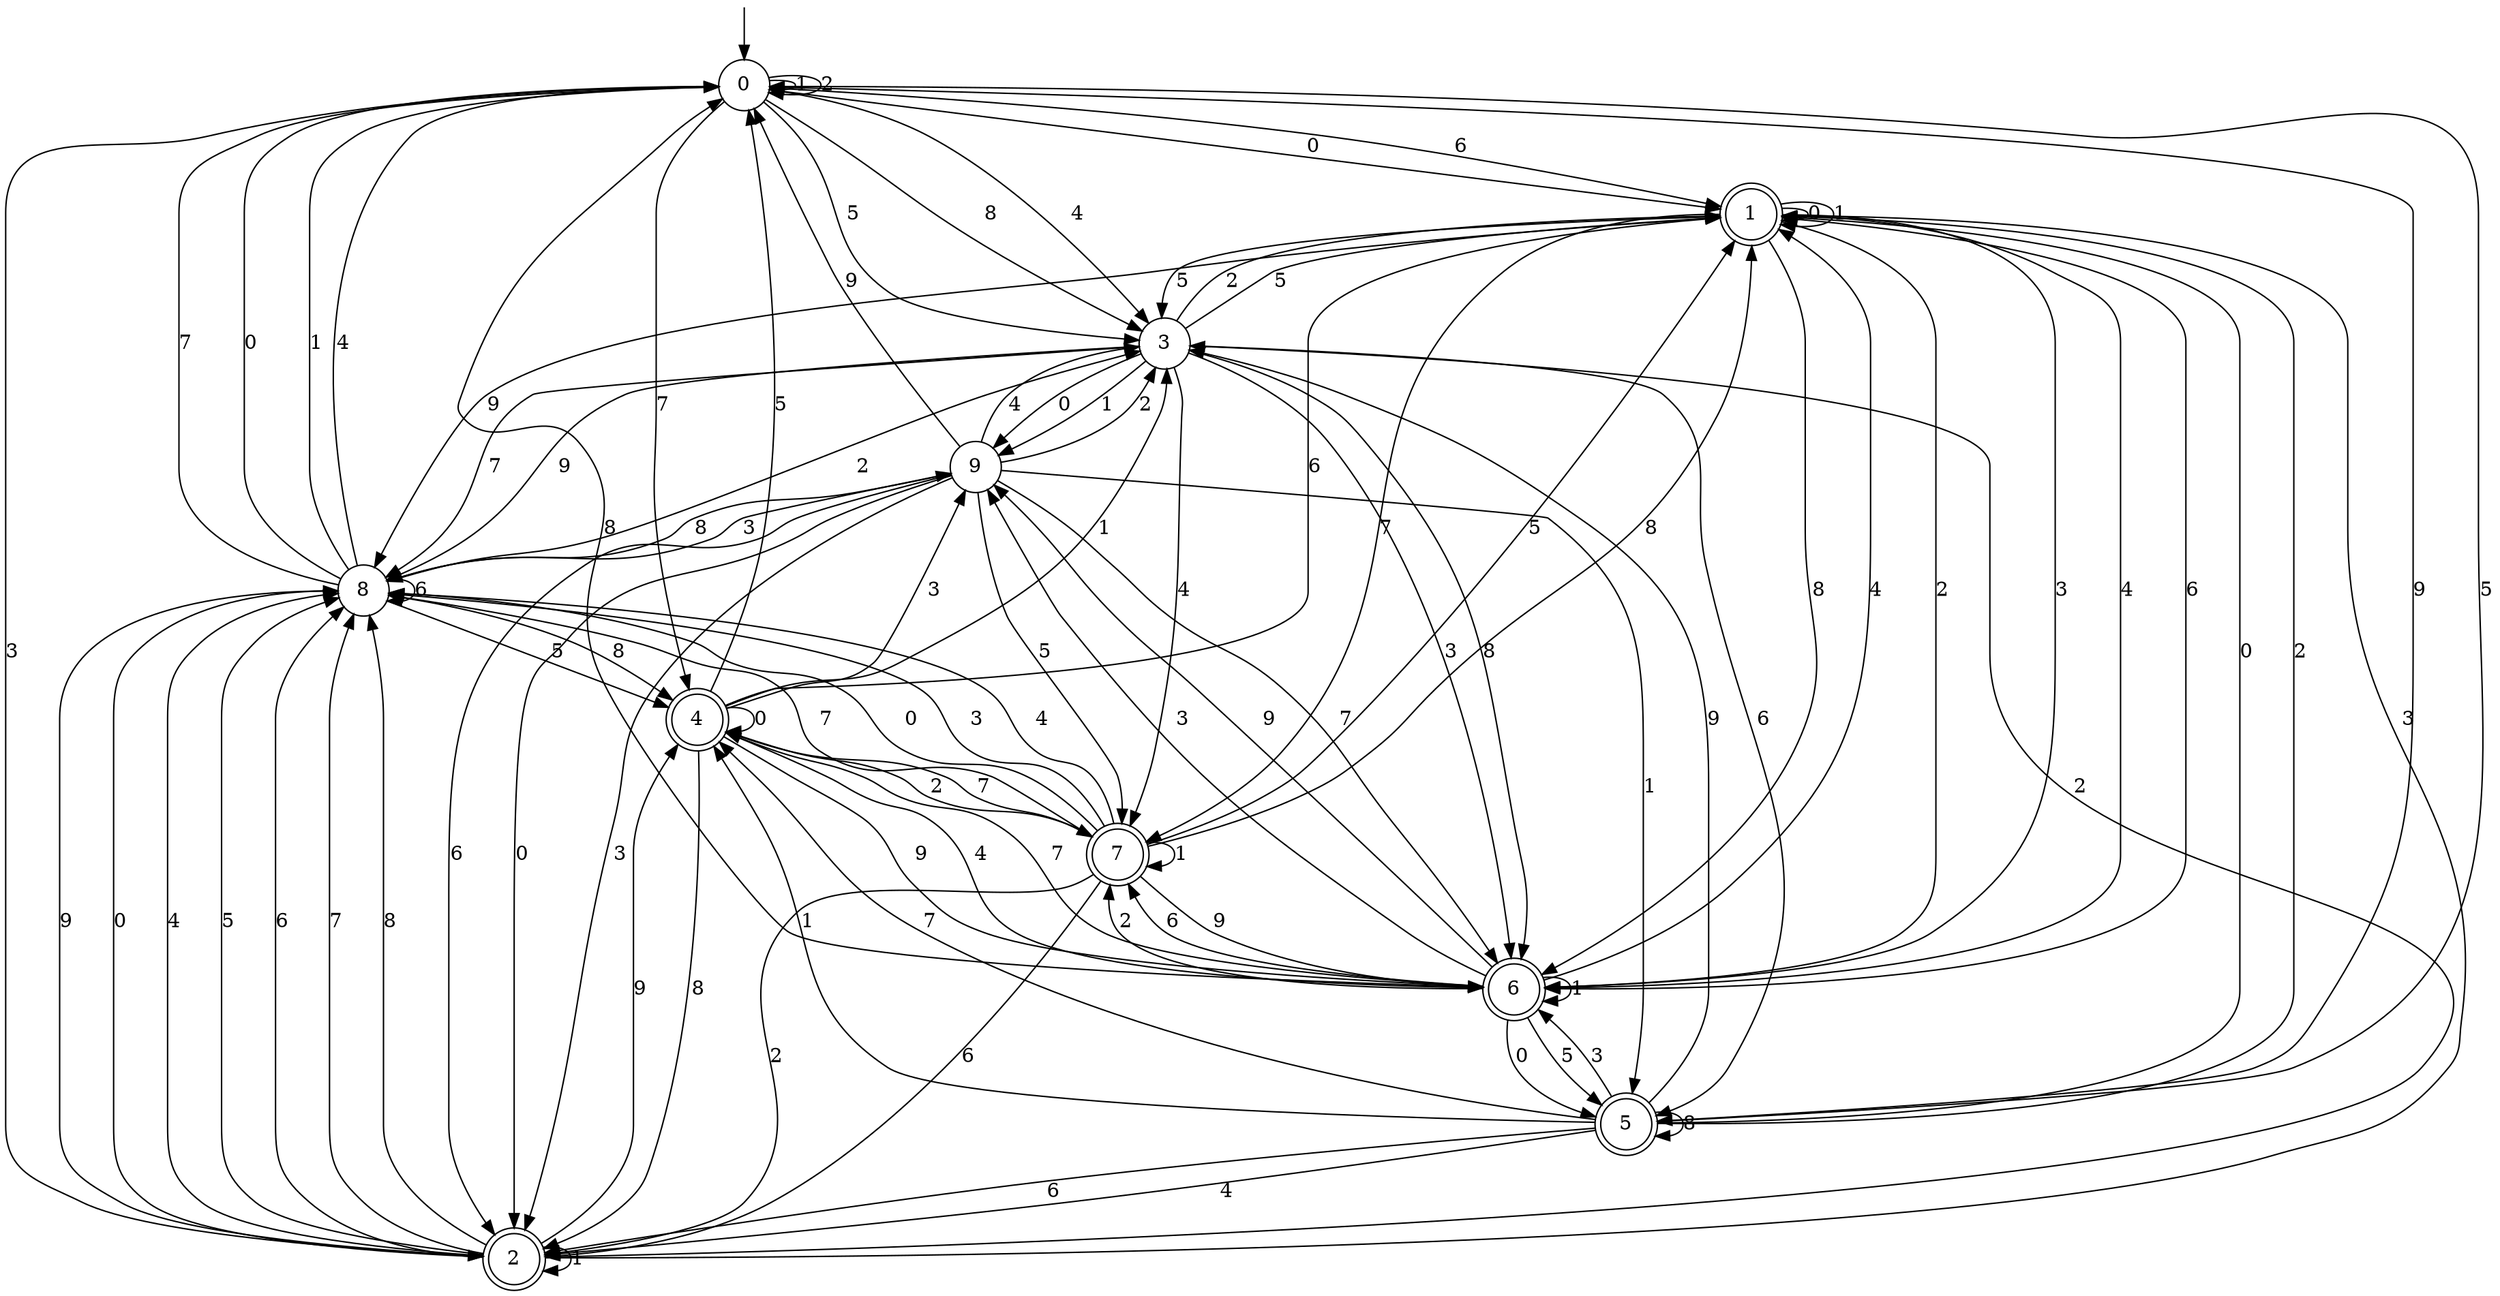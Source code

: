 digraph g {

	s0 [shape="circle" label="0"];
	s1 [shape="doublecircle" label="1"];
	s2 [shape="doublecircle" label="2"];
	s3 [shape="circle" label="3"];
	s4 [shape="doublecircle" label="4"];
	s5 [shape="doublecircle" label="5"];
	s6 [shape="doublecircle" label="6"];
	s7 [shape="doublecircle" label="7"];
	s8 [shape="circle" label="8"];
	s9 [shape="circle" label="9"];
	s0 -> s1 [label="0"];
	s0 -> s0 [label="1"];
	s0 -> s0 [label="2"];
	s0 -> s2 [label="3"];
	s0 -> s3 [label="4"];
	s0 -> s3 [label="5"];
	s0 -> s1 [label="6"];
	s0 -> s4 [label="7"];
	s0 -> s3 [label="8"];
	s0 -> s5 [label="9"];
	s1 -> s1 [label="0"];
	s1 -> s1 [label="1"];
	s1 -> s6 [label="2"];
	s1 -> s6 [label="3"];
	s1 -> s6 [label="4"];
	s1 -> s3 [label="5"];
	s1 -> s6 [label="6"];
	s1 -> s7 [label="7"];
	s1 -> s6 [label="8"];
	s1 -> s8 [label="9"];
	s2 -> s8 [label="0"];
	s2 -> s2 [label="1"];
	s2 -> s3 [label="2"];
	s2 -> s1 [label="3"];
	s2 -> s8 [label="4"];
	s2 -> s8 [label="5"];
	s2 -> s8 [label="6"];
	s2 -> s8 [label="7"];
	s2 -> s8 [label="8"];
	s2 -> s4 [label="9"];
	s3 -> s9 [label="0"];
	s3 -> s9 [label="1"];
	s3 -> s1 [label="2"];
	s3 -> s6 [label="3"];
	s3 -> s7 [label="4"];
	s3 -> s1 [label="5"];
	s3 -> s5 [label="6"];
	s3 -> s8 [label="7"];
	s3 -> s6 [label="8"];
	s3 -> s8 [label="9"];
	s4 -> s4 [label="0"];
	s4 -> s3 [label="1"];
	s4 -> s7 [label="2"];
	s4 -> s9 [label="3"];
	s4 -> s6 [label="4"];
	s4 -> s0 [label="5"];
	s4 -> s1 [label="6"];
	s4 -> s7 [label="7"];
	s4 -> s2 [label="8"];
	s4 -> s6 [label="9"];
	s5 -> s1 [label="0"];
	s5 -> s4 [label="1"];
	s5 -> s1 [label="2"];
	s5 -> s6 [label="3"];
	s5 -> s2 [label="4"];
	s5 -> s0 [label="5"];
	s5 -> s2 [label="6"];
	s5 -> s4 [label="7"];
	s5 -> s5 [label="8"];
	s5 -> s3 [label="9"];
	s6 -> s5 [label="0"];
	s6 -> s6 [label="1"];
	s6 -> s7 [label="2"];
	s6 -> s9 [label="3"];
	s6 -> s1 [label="4"];
	s6 -> s5 [label="5"];
	s6 -> s7 [label="6"];
	s6 -> s4 [label="7"];
	s6 -> s0 [label="8"];
	s6 -> s9 [label="9"];
	s7 -> s8 [label="0"];
	s7 -> s7 [label="1"];
	s7 -> s2 [label="2"];
	s7 -> s8 [label="3"];
	s7 -> s8 [label="4"];
	s7 -> s1 [label="5"];
	s7 -> s2 [label="6"];
	s7 -> s8 [label="7"];
	s7 -> s1 [label="8"];
	s7 -> s6 [label="9"];
	s8 -> s0 [label="0"];
	s8 -> s0 [label="1"];
	s8 -> s3 [label="2"];
	s8 -> s9 [label="3"];
	s8 -> s0 [label="4"];
	s8 -> s4 [label="5"];
	s8 -> s8 [label="6"];
	s8 -> s0 [label="7"];
	s8 -> s4 [label="8"];
	s8 -> s2 [label="9"];
	s9 -> s2 [label="0"];
	s9 -> s5 [label="1"];
	s9 -> s3 [label="2"];
	s9 -> s2 [label="3"];
	s9 -> s3 [label="4"];
	s9 -> s7 [label="5"];
	s9 -> s2 [label="6"];
	s9 -> s6 [label="7"];
	s9 -> s8 [label="8"];
	s9 -> s0 [label="9"];

__start0 [label="" shape="none" width="0" height="0"];
__start0 -> s0;

}
